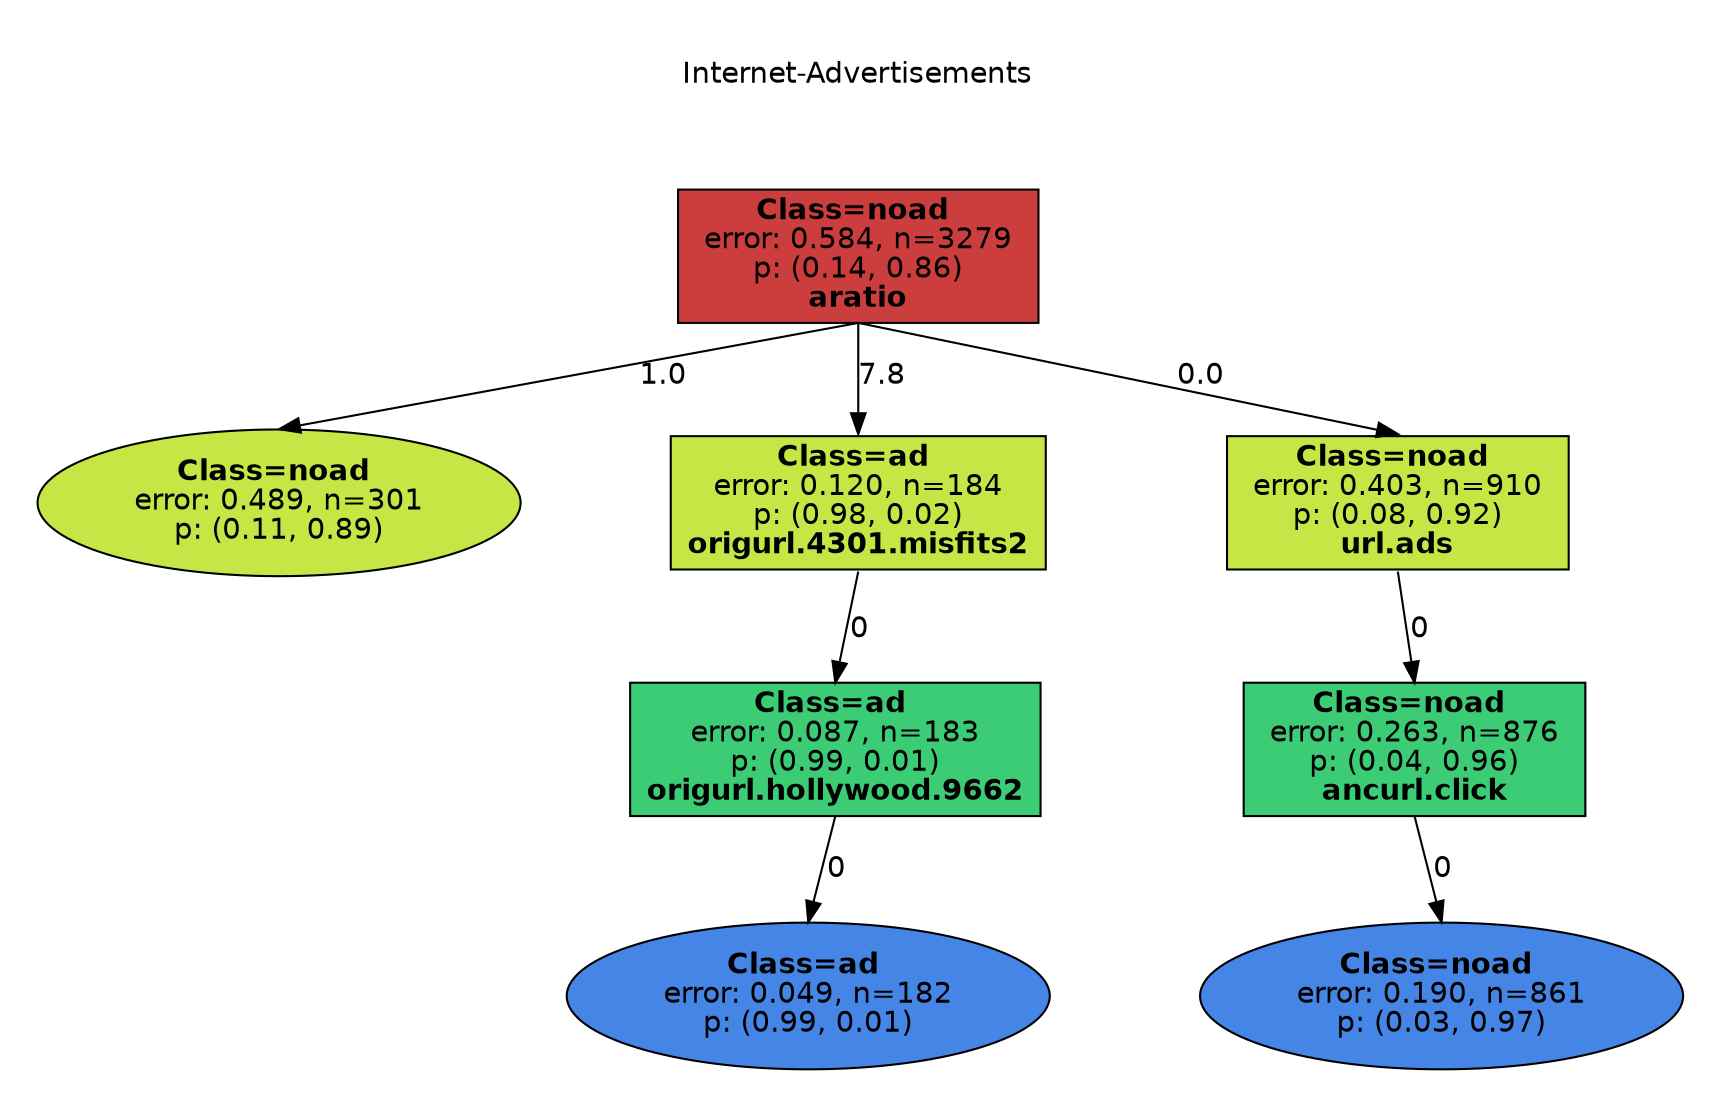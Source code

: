 digraph Tree {
splines=false;
graph [pad=".25", ranksep="0.5", nodesep="1"];
node [shape=rect, style="filled", color="black", fontname="helvetica",fillcolor="white"] ;
edge [fontname="helvetica"] ;
0 [label="Internet-Advertisements", shape=plaintext];
0:s -> 1:n [style=invis];   
1 [label=<<b> Class=noad </b> <br/> error: 0.584, n=3279 <br/> p: (0.14, 0.86) <br/><b>aratio</b>>, fillcolor="0.000 0.7 0.800", shape="rect"];
2 [label=<<b> Class=noad </b> <br/> error: 0.489, n=301 <br/> p: (0.11, 0.89) >, fillcolor="0.200 0.7 0.900", shape="oval"];
1:s -> 2:n [label="1.0"] ;
3 [label=<<b> Class=ad </b> <br/> error: 0.120, n=184 <br/> p: (0.98, 0.02) <br/><b>origurl.4301.misfits2</b>>, fillcolor="0.200 0.7 0.900", shape="rect"];
1:s -> 3:n [label="7.8"] ;
4 [label=<<b> Class=ad </b> <br/> error: 0.087, n=183 <br/> p: (0.99, 0.01) <br/><b>origurl.hollywood.9662</b>>, fillcolor="0.400 0.7 0.800", shape="rect"];
3:s -> 4:n [label="0"] ;
5 [label=<<b> Class=ad </b> <br/> error: 0.049, n=182 <br/> p: (0.99, 0.01) >, fillcolor="0.600 0.7 0.900", shape="oval"];
4:s -> 5:n [label="0"] ;
6 [label=<<b> Class=noad </b> <br/> error: 0.403, n=910 <br/> p: (0.08, 0.92) <br/><b>url.ads</b>>, fillcolor="0.200 0.7 0.900", shape="rect"];
1:s -> 6:n [label="0.0"] ;
7 [label=<<b> Class=noad </b> <br/> error: 0.263, n=876 <br/> p: (0.04, 0.96) <br/><b>ancurl.click</b>>, fillcolor="0.400 0.7 0.800", shape="rect"];
6:s -> 7:n [label="0"] ;
8 [label=<<b> Class=noad </b> <br/> error: 0.190, n=861 <br/> p: (0.03, 0.97) >, fillcolor="0.600 0.7 0.900", shape="oval"];
7:s -> 8:n [label="0"] ;

}